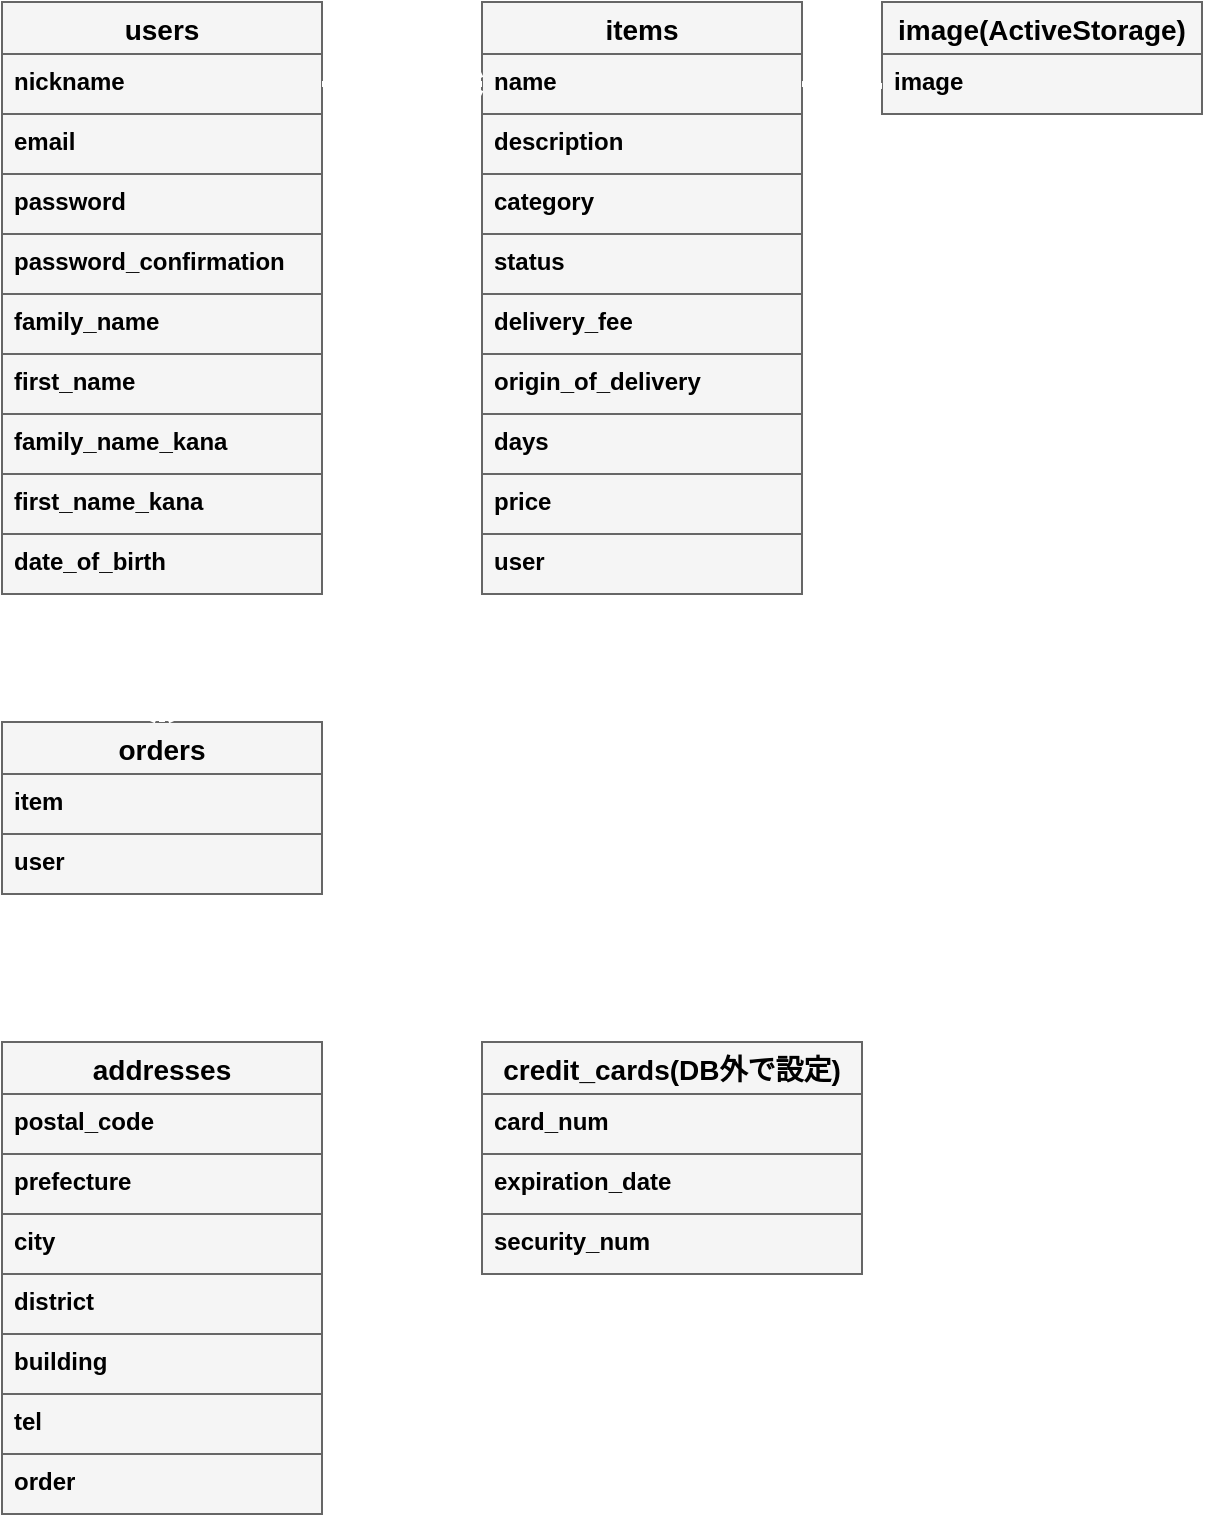 <mxfile>
    <diagram id="pbdWfC1bIKfdzR-i5gKp" name="ページ1">
        <mxGraphModel dx="493" dy="481" grid="1" gridSize="10" guides="1" tooltips="1" connect="1" arrows="1" fold="1" page="1" pageScale="1" pageWidth="827" pageHeight="1169" math="0" shadow="0">
            <root>
                <mxCell id="0"/>
                <mxCell id="1" parent="0"/>
                <mxCell id="104" value="" style="edgeStyle=none;html=1;labelBackgroundColor=default;strokeColor=#FFFFFF;strokeWidth=3;fontColor=#FFFFFF;endArrow=none;endFill=0;" edge="1" parent="1" source="3" target="41">
                    <mxGeometry relative="1" as="geometry"/>
                </mxCell>
                <mxCell id="3" value="users" style="swimlane;fontStyle=1;childLayout=stackLayout;horizontal=1;startSize=26;horizontalStack=0;resizeParent=1;resizeParentMax=0;resizeLast=0;collapsible=1;marginBottom=0;align=center;fontSize=14;fillColor=#f5f5f5;fontColor=#000000;strokeColor=#666666;" vertex="1" parent="1">
                    <mxGeometry x="40" y="40" width="160" height="296" as="geometry"/>
                </mxCell>
                <mxCell id="4" value="nickname " style="text;strokeColor=#666666;fillColor=#f5f5f5;spacingLeft=4;spacingRight=4;overflow=hidden;rotatable=0;points=[[0,0.5],[1,0.5]];portConstraint=eastwest;fontSize=12;fontStyle=1;fontColor=#000000;" vertex="1" parent="3">
                    <mxGeometry y="26" width="160" height="30" as="geometry"/>
                </mxCell>
                <mxCell id="5" value="email" style="text;strokeColor=#666666;fillColor=#f5f5f5;spacingLeft=4;spacingRight=4;overflow=hidden;rotatable=0;points=[[0,0.5],[1,0.5]];portConstraint=eastwest;fontSize=12;fontStyle=1;fontColor=#000000;" vertex="1" parent="3">
                    <mxGeometry y="56" width="160" height="30" as="geometry"/>
                </mxCell>
                <mxCell id="6" value="password" style="text;strokeColor=#666666;fillColor=#f5f5f5;spacingLeft=4;spacingRight=4;overflow=hidden;rotatable=0;points=[[0,0.5],[1,0.5]];portConstraint=eastwest;fontSize=12;fontStyle=1;fontColor=#000000;" vertex="1" parent="3">
                    <mxGeometry y="86" width="160" height="30" as="geometry"/>
                </mxCell>
                <mxCell id="7" value="password_confirmation" style="text;strokeColor=#666666;fillColor=#f5f5f5;spacingLeft=4;spacingRight=4;overflow=hidden;rotatable=0;points=[[0,0.5],[1,0.5]];portConstraint=eastwest;fontSize=12;fontStyle=1;fontColor=#000000;" vertex="1" parent="3">
                    <mxGeometry y="116" width="160" height="30" as="geometry"/>
                </mxCell>
                <mxCell id="8" value="family_name" style="text;strokeColor=#666666;fillColor=#f5f5f5;spacingLeft=4;spacingRight=4;overflow=hidden;rotatable=0;points=[[0,0.5],[1,0.5]];portConstraint=eastwest;fontSize=12;fontStyle=1;fontColor=#000000;" vertex="1" parent="3">
                    <mxGeometry y="146" width="160" height="30" as="geometry"/>
                </mxCell>
                <mxCell id="9" value="first_name" style="text;strokeColor=#666666;fillColor=#f5f5f5;spacingLeft=4;spacingRight=4;overflow=hidden;rotatable=0;points=[[0,0.5],[1,0.5]];portConstraint=eastwest;fontSize=12;fontStyle=1;fontColor=#000000;" vertex="1" parent="3">
                    <mxGeometry y="176" width="160" height="30" as="geometry"/>
                </mxCell>
                <mxCell id="102" value="family_name_kana" style="text;strokeColor=#666666;fillColor=#f5f5f5;spacingLeft=4;spacingRight=4;overflow=hidden;rotatable=0;points=[[0,0.5],[1,0.5]];portConstraint=eastwest;fontSize=12;fontStyle=1;fontColor=#000000;" vertex="1" parent="3">
                    <mxGeometry y="206" width="160" height="30" as="geometry"/>
                </mxCell>
                <mxCell id="103" value="first_name_kana" style="text;strokeColor=#666666;fillColor=#f5f5f5;spacingLeft=4;spacingRight=4;overflow=hidden;rotatable=0;points=[[0,0.5],[1,0.5]];portConstraint=eastwest;fontSize=12;fontStyle=1;fontColor=#000000;" vertex="1" parent="3">
                    <mxGeometry y="236" width="160" height="30" as="geometry"/>
                </mxCell>
                <mxCell id="14" value="date_of_birth" style="text;strokeColor=#666666;fillColor=#f5f5f5;spacingLeft=4;spacingRight=4;overflow=hidden;rotatable=0;points=[[0,0.5],[1,0.5]];portConstraint=eastwest;fontSize=12;fontStyle=1;fontColor=#000000;" vertex="1" parent="3">
                    <mxGeometry y="266" width="160" height="30" as="geometry"/>
                </mxCell>
                <mxCell id="15" value="items" style="swimlane;fontStyle=1;childLayout=stackLayout;horizontal=1;startSize=26;horizontalStack=0;resizeParent=1;resizeParentMax=0;resizeLast=0;collapsible=1;marginBottom=0;align=center;fontSize=14;fontColor=#000000;fillColor=#f5f5f5;strokeColor=#666666;" vertex="1" parent="1">
                    <mxGeometry x="280" y="40" width="160" height="296" as="geometry"/>
                </mxCell>
                <mxCell id="17" value="name" style="text;strokeColor=#666666;fillColor=#f5f5f5;spacingLeft=4;spacingRight=4;overflow=hidden;rotatable=0;points=[[0,0.5],[1,0.5]];portConstraint=eastwest;fontSize=12;fontStyle=1;fontColor=#000000;" vertex="1" parent="15">
                    <mxGeometry y="26" width="160" height="30" as="geometry"/>
                </mxCell>
                <mxCell id="18" value="description" style="text;strokeColor=#666666;fillColor=#f5f5f5;spacingLeft=4;spacingRight=4;overflow=hidden;rotatable=0;points=[[0,0.5],[1,0.5]];portConstraint=eastwest;fontSize=12;fontStyle=1;fontColor=#000000;" vertex="1" parent="15">
                    <mxGeometry y="56" width="160" height="30" as="geometry"/>
                </mxCell>
                <mxCell id="36" value="category" style="text;strokeColor=#666666;fillColor=#f5f5f5;spacingLeft=4;spacingRight=4;overflow=hidden;rotatable=0;points=[[0,0.5],[1,0.5]];portConstraint=eastwest;fontSize=12;fontStyle=1;fontColor=#000000;" vertex="1" parent="15">
                    <mxGeometry y="86" width="160" height="30" as="geometry"/>
                </mxCell>
                <mxCell id="39" value="status" style="text;strokeColor=#666666;fillColor=#f5f5f5;spacingLeft=4;spacingRight=4;overflow=hidden;rotatable=0;points=[[0,0.5],[1,0.5]];portConstraint=eastwest;fontSize=12;fontStyle=1;fontColor=#000000;" vertex="1" parent="15">
                    <mxGeometry y="116" width="160" height="30" as="geometry"/>
                </mxCell>
                <mxCell id="114" value="delivery_fee  " style="text;strokeColor=#666666;fillColor=#f5f5f5;spacingLeft=4;spacingRight=4;overflow=hidden;rotatable=0;points=[[0,0.5],[1,0.5]];portConstraint=eastwest;fontSize=12;fontStyle=1;fontColor=#000000;" vertex="1" parent="15">
                    <mxGeometry y="146" width="160" height="30" as="geometry"/>
                </mxCell>
                <mxCell id="35" value="origin_of_delivery" style="text;strokeColor=#666666;fillColor=#f5f5f5;spacingLeft=4;spacingRight=4;overflow=hidden;rotatable=0;points=[[0,0.5],[1,0.5]];portConstraint=eastwest;fontSize=12;fontStyle=1;fontColor=#000000;" vertex="1" parent="15">
                    <mxGeometry y="176" width="160" height="30" as="geometry"/>
                </mxCell>
                <mxCell id="115" value="days" style="text;strokeColor=#666666;fillColor=#f5f5f5;spacingLeft=4;spacingRight=4;overflow=hidden;rotatable=0;points=[[0,0.5],[1,0.5]];portConstraint=eastwest;fontSize=12;fontStyle=1;fontColor=#000000;" vertex="1" parent="15">
                    <mxGeometry y="206" width="160" height="30" as="geometry"/>
                </mxCell>
                <mxCell id="116" value="price" style="text;strokeColor=#666666;fillColor=#f5f5f5;spacingLeft=4;spacingRight=4;overflow=hidden;rotatable=0;points=[[0,0.5],[1,0.5]];portConstraint=eastwest;fontSize=12;fontStyle=1;fontColor=#000000;" vertex="1" parent="15">
                    <mxGeometry y="236" width="160" height="30" as="geometry"/>
                </mxCell>
                <mxCell id="40" value="user" style="text;strokeColor=#666666;fillColor=#f5f5f5;spacingLeft=4;spacingRight=4;overflow=hidden;rotatable=0;points=[[0,0.5],[1,0.5]];portConstraint=eastwest;fontSize=12;fontStyle=1;fontColor=#000000;" vertex="1" parent="15">
                    <mxGeometry y="266" width="160" height="30" as="geometry"/>
                </mxCell>
                <mxCell id="83" style="edgeStyle=none;html=1;exitX=1;exitY=0;exitDx=0;exitDy=0;entryX=-0.011;entryY=1.152;entryDx=0;entryDy=0;entryPerimeter=0;endArrow=none;endFill=0;fontStyle=1;fontColor=#FFFFFF;fillColor=#f5f5f5;strokeColor=#FFFFFF;labelBackgroundColor=default;strokeWidth=3;" edge="1" parent="1" source="19" target="40">
                    <mxGeometry relative="1" as="geometry"/>
                </mxCell>
                <mxCell id="19" value="orders" style="swimlane;fontStyle=1;childLayout=stackLayout;horizontal=1;startSize=26;horizontalStack=0;resizeParent=1;resizeParentMax=0;resizeLast=0;collapsible=1;marginBottom=0;align=center;fontSize=14;fontColor=#000000;fillColor=#f5f5f5;strokeColor=#666666;" vertex="1" parent="1">
                    <mxGeometry x="40" y="400" width="160" height="86" as="geometry"/>
                </mxCell>
                <mxCell id="41" value="item" style="text;strokeColor=#666666;fillColor=#f5f5f5;spacingLeft=4;spacingRight=4;overflow=hidden;rotatable=0;points=[[0,0.5],[1,0.5]];portConstraint=eastwest;fontSize=12;fontStyle=1;fontColor=#000000;" vertex="1" parent="19">
                    <mxGeometry y="26" width="160" height="30" as="geometry"/>
                </mxCell>
                <mxCell id="20" value="user" style="text;strokeColor=#666666;fillColor=#f5f5f5;spacingLeft=4;spacingRight=4;overflow=hidden;rotatable=0;points=[[0,0.5],[1,0.5]];portConstraint=eastwest;fontSize=12;fontStyle=1;fontColor=#000000;" vertex="1" parent="19">
                    <mxGeometry y="56" width="160" height="30" as="geometry"/>
                </mxCell>
                <mxCell id="85" style="edgeStyle=none;html=1;exitX=0.5;exitY=0;exitDx=0;exitDy=0;entryX=0.497;entryY=1.13;entryDx=0;entryDy=0;entryPerimeter=0;endArrow=none;endFill=0;fontStyle=1;fontColor=#000000;fillColor=#f5f5f5;strokeColor=#FFFFFF;strokeWidth=3;" edge="1" parent="1" source="23" target="20">
                    <mxGeometry relative="1" as="geometry"/>
                </mxCell>
                <mxCell id="23" value="addresses" style="swimlane;fontStyle=1;childLayout=stackLayout;horizontal=1;startSize=26;horizontalStack=0;resizeParent=1;resizeParentMax=0;resizeLast=0;collapsible=1;marginBottom=0;align=center;fontSize=14;fontColor=#000000;fillColor=#f5f5f5;strokeColor=#666666;" vertex="1" parent="1">
                    <mxGeometry x="40" y="560" width="160" height="236" as="geometry"/>
                </mxCell>
                <mxCell id="24" value="postal_code" style="text;strokeColor=#666666;fillColor=#f5f5f5;spacingLeft=4;spacingRight=4;overflow=hidden;rotatable=0;points=[[0,0.5],[1,0.5]];portConstraint=eastwest;fontSize=12;fontStyle=1;fontColor=#000000;" vertex="1" parent="23">
                    <mxGeometry y="26" width="160" height="30" as="geometry"/>
                </mxCell>
                <mxCell id="25" value="prefecture" style="text;strokeColor=#666666;fillColor=#f5f5f5;spacingLeft=4;spacingRight=4;overflow=hidden;rotatable=0;points=[[0,0.5],[1,0.5]];portConstraint=eastwest;fontSize=12;fontStyle=1;fontColor=#000000;" vertex="1" parent="23">
                    <mxGeometry y="56" width="160" height="30" as="geometry"/>
                </mxCell>
                <mxCell id="42" value="city" style="text;strokeColor=#666666;fillColor=#f5f5f5;spacingLeft=4;spacingRight=4;overflow=hidden;rotatable=0;points=[[0,0.5],[1,0.5]];portConstraint=eastwest;fontSize=12;fontStyle=1;fontColor=#000000;" vertex="1" parent="23">
                    <mxGeometry y="86" width="160" height="30" as="geometry"/>
                </mxCell>
                <mxCell id="26" value="district" style="text;strokeColor=#666666;fillColor=#f5f5f5;spacingLeft=4;spacingRight=4;overflow=hidden;rotatable=0;points=[[0,0.5],[1,0.5]];portConstraint=eastwest;fontSize=12;fontStyle=1;fontColor=#000000;" vertex="1" parent="23">
                    <mxGeometry y="116" width="160" height="30" as="geometry"/>
                </mxCell>
                <mxCell id="77" value="building" style="text;strokeColor=#666666;fillColor=#f5f5f5;spacingLeft=4;spacingRight=4;overflow=hidden;rotatable=0;points=[[0,0.5],[1,0.5]];portConstraint=eastwest;fontSize=12;fontStyle=1;fontColor=#000000;" vertex="1" parent="23">
                    <mxGeometry y="146" width="160" height="30" as="geometry"/>
                </mxCell>
                <mxCell id="78" value="tel" style="text;strokeColor=#666666;fillColor=#f5f5f5;spacingLeft=4;spacingRight=4;overflow=hidden;rotatable=0;points=[[0,0.5],[1,0.5]];portConstraint=eastwest;fontSize=12;fontStyle=1;fontColor=#000000;" vertex="1" parent="23">
                    <mxGeometry y="176" width="160" height="30" as="geometry"/>
                </mxCell>
                <mxCell id="105" value="order" style="text;strokeColor=#666666;fillColor=#f5f5f5;spacingLeft=4;spacingRight=4;overflow=hidden;rotatable=0;points=[[0,0.5],[1,0.5]];portConstraint=eastwest;fontSize=12;fontStyle=1;fontColor=#000000;" vertex="1" parent="23">
                    <mxGeometry y="206" width="160" height="30" as="geometry"/>
                </mxCell>
                <mxCell id="55" style="edgeStyle=none;html=1;exitX=1;exitY=0.5;exitDx=0;exitDy=0;entryX=0;entryY=0.5;entryDx=0;entryDy=0;endArrow=ERoneToMany;endFill=0;fontStyle=1;fontColor=#000000;fillColor=#f5f5f5;strokeColor=#FFFFFF;strokeWidth=3;" edge="1" parent="1" source="4">
                    <mxGeometry relative="1" as="geometry">
                        <mxPoint x="280" y="81" as="targetPoint"/>
                        <Array as="points">
                            <mxPoint x="240" y="81"/>
                        </Array>
                    </mxGeometry>
                </mxCell>
                <mxCell id="62" style="edgeStyle=none;html=1;entryX=0.5;entryY=0;entryDx=0;entryDy=0;endArrow=ERoneToMany;endFill=0;fontStyle=1;fontColor=#000000;fillColor=#f5f5f5;strokeColor=#FFFFFF;strokeWidth=3;" edge="1" parent="1" target="19">
                    <mxGeometry relative="1" as="geometry">
                        <mxPoint x="120" y="340" as="sourcePoint"/>
                        <mxPoint x="200" y="276" as="targetPoint"/>
                    </mxGeometry>
                </mxCell>
                <mxCell id="94" style="edgeStyle=none;html=1;exitX=0;exitY=0;exitDx=0;exitDy=0;entryX=1.013;entryY=1.115;entryDx=0;entryDy=0;entryPerimeter=0;endArrow=none;endFill=0;fontStyle=1;fontColor=#000000;fillColor=#f5f5f5;strokeColor=#FFFFFF;strokeWidth=3;" edge="1" parent="1" source="87" target="20">
                    <mxGeometry relative="1" as="geometry"/>
                </mxCell>
                <mxCell id="87" value="credit_cards(DB外で設定)" style="swimlane;fontStyle=1;childLayout=stackLayout;horizontal=1;startSize=26;horizontalStack=0;resizeParent=1;resizeParentMax=0;resizeLast=0;collapsible=1;marginBottom=0;align=center;fontSize=14;fontColor=#000000;fillColor=#f5f5f5;strokeColor=#666666;" vertex="1" parent="1">
                    <mxGeometry x="280" y="560" width="190" height="116" as="geometry"/>
                </mxCell>
                <mxCell id="90" value="card_num" style="text;strokeColor=#666666;fillColor=#f5f5f5;spacingLeft=4;spacingRight=4;overflow=hidden;rotatable=0;points=[[0,0.5],[1,0.5]];portConstraint=eastwest;fontSize=12;fontStyle=1;fontColor=#000000;" vertex="1" parent="87">
                    <mxGeometry y="26" width="190" height="30" as="geometry"/>
                </mxCell>
                <mxCell id="91" value="expiration_date" style="text;strokeColor=#666666;fillColor=#f5f5f5;spacingLeft=4;spacingRight=4;overflow=hidden;rotatable=0;points=[[0,0.5],[1,0.5]];portConstraint=eastwest;fontSize=12;fontStyle=1;fontColor=#000000;" vertex="1" parent="87">
                    <mxGeometry y="56" width="190" height="30" as="geometry"/>
                </mxCell>
                <mxCell id="93" value="security_num" style="text;strokeColor=#666666;fillColor=#f5f5f5;spacingLeft=4;spacingRight=4;overflow=hidden;rotatable=0;points=[[0,0.5],[1,0.5]];portConstraint=eastwest;fontSize=12;fontStyle=1;fontColor=#000000;" vertex="1" parent="87">
                    <mxGeometry y="86" width="190" height="30" as="geometry"/>
                </mxCell>
                <mxCell id="97" value="image(ActiveStorage)" style="swimlane;fontStyle=1;childLayout=stackLayout;horizontal=1;startSize=26;horizontalStack=0;resizeParent=1;resizeParentMax=0;resizeLast=0;collapsible=1;marginBottom=0;align=center;fontSize=14;fontColor=#000000;fillColor=#f5f5f5;strokeColor=#666666;" vertex="1" parent="1">
                    <mxGeometry x="480" y="40" width="160" height="56" as="geometry"/>
                </mxCell>
                <mxCell id="98" value="image" style="text;strokeColor=#666666;fillColor=#f5f5f5;spacingLeft=4;spacingRight=4;overflow=hidden;rotatable=0;points=[[0,0.5],[1,0.5]];portConstraint=eastwest;fontSize=12;fontStyle=1;fontColor=#000000;" vertex="1" parent="97">
                    <mxGeometry y="26" width="160" height="30" as="geometry"/>
                </mxCell>
                <mxCell id="117" style="edgeStyle=none;html=1;exitX=1;exitY=0.5;exitDx=0;exitDy=0;entryX=0;entryY=0.75;entryDx=0;entryDy=0;labelBackgroundColor=default;strokeColor=#FFFFFF;strokeWidth=3;fontColor=#FFFFFF;endArrow=none;endFill=0;" edge="1" parent="1" source="17" target="97">
                    <mxGeometry relative="1" as="geometry"/>
                </mxCell>
            </root>
        </mxGraphModel>
    </diagram>
</mxfile>